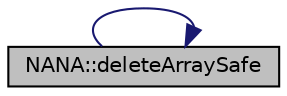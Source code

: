 digraph "NANA::deleteArraySafe"
{
 // LATEX_PDF_SIZE
  edge [fontname="Helvetica",fontsize="10",labelfontname="Helvetica",labelfontsize="10"];
  node [fontname="Helvetica",fontsize="10",shape=record];
  rankdir="RL";
  Node1 [label="NANA::deleteArraySafe",height=0.2,width=0.4,color="black", fillcolor="grey75", style="filled", fontcolor="black",tooltip="deleteArraySafe 安全释放 xxx * a = new xxx[num];申请的内存"];
  Node1 -> Node1 [dir="back",color="midnightblue",fontsize="10",style="solid",fontname="Helvetica"];
}
